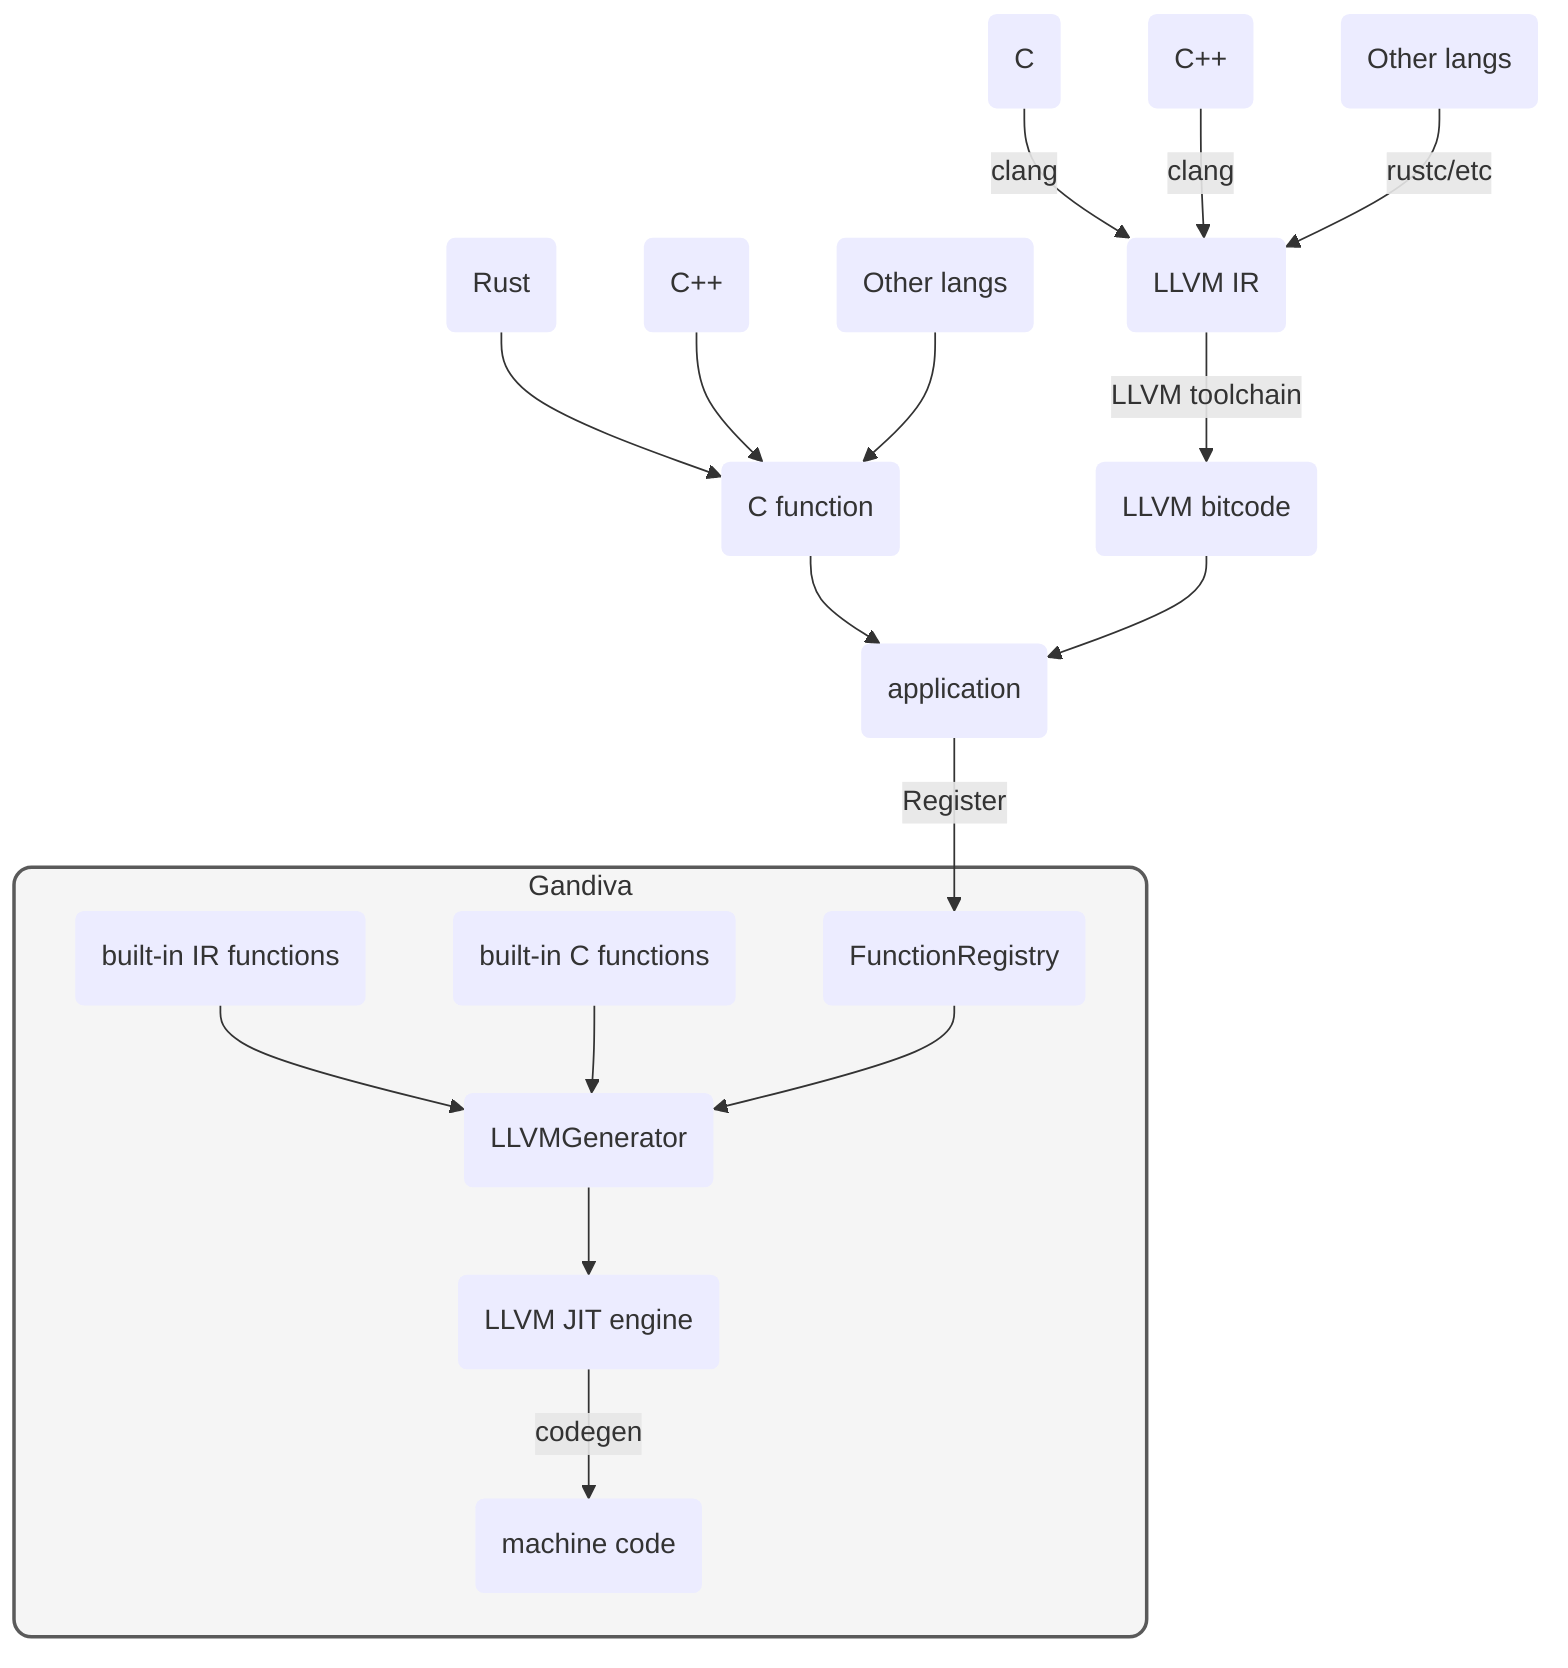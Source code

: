 %% Licensed to the Apache Software Foundation (ASF) under one
%% or more contributor license agreements.  See the NOTICE file
%% distributed with this work for additional information
%% regarding copyright ownership.  The ASF licenses this file
%% to you under the Apache License, Version 2.0 (the
%% "License"); you may not use this file except in compliance
%% with the License.  You may obtain a copy of the License at
%% 
%%   http://www.apache.org/licenses/LICENSE-2.0
%% 
%% Unless required by applicable law or agreed to in writing,
%% software distributed under the License is distributed on an
%% "AS IS" BASIS, WITHOUT WARRANTIES OR CONDITIONS OF ANY
%% KIND, either express or implied.  See the License for the
%% specific language governing permissions and limitations
%% under the License.

graph TD
    Rust(Rust) --> CFunction(C function)
    Cpp(C++) --> CFunction
    OtherLangs(Other langs) --> CFunction

    C(C) --clang--> LLVMIR(LLVM IR)
    Cpp1(C++) --clang--> LLVMIR
    OtherLangs1(Other langs) --rustc/etc--> LLVMIR

    LLVMIR --LLVM toolchain--> LLVMBitcode(LLVM bitcode)

    CFunction --> Application(application)
    LLVMBitcode --> Application

    Application --Register--> FunctionRegistry
    
    subgraph Gandiva
        BuiltInIRFunctions(built-in IR functions) --> LLVMGenerator(LLVMGenerator)
        BuiltInCFunctions(built-in C functions) --> LLVMGenerator

        FunctionRegistry(FunctionRegistry) --> LLVMGenerator


        LLVMGenerator --> LLVMJITEngine(LLVM JIT engine)

        LLVMJITEngine --codegen--> MachineCode(machine code)
    end

classDef node stroke-width:0px;
class Rust,Cpp,OtherLangs,C,Cpp1,OtherLangs1,LLVMIR,LLVMBitcode,CFunction,Application,BuiltInIRFunctions,BuiltInCFunctions,FunctionRegistry,LLVMGenerator,LLVMJITEngine,MachineCode node;
classDef subGraph fill:#f5f5f5,stroke:#5a5a5a,stroke-width:2px,rx:10,ry:10;
class Gandiva subGraph;